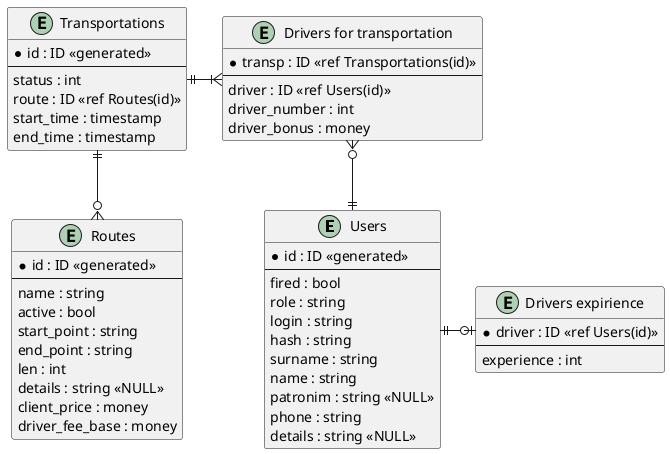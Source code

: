 @startuml

skinparam linetype ortho

entity "Users" as users {
    *id : ID <<generated>>
	--
    fired : bool
    role : string
    login : string
    hash : string
    surname : string
    name : string
    patronim : string <<NULL>>
    phone : string
    details : string <<NULL>>
}

entity "Drivers expirience" as drv_exp {
    *driver : ID <<ref Users(id)>>
    --
    experience : int
}

entity "Routes" as routes {
    *id : ID <<generated>>
    --
    name : string
    active : bool
    start_point : string
    end_point : string
    len : int
    details : string <<NULL>>
    client_price : money
    driver_fee_base : money
}

entity "Transportations" as transps {
    *id : ID <<generated>>
    --
    status : int
    route : ID <<ref Routes(id)>>
    start_time : timestamp
    end_time : timestamp
}

entity "Drivers for transportation" as drv_transp {
    *transp : ID <<ref Transportations(id)>>
    --
    driver : ID <<ref Users(id)>>
    driver_number : int
    driver_bonus : money
}

users ||-right-o| drv_exp
transps ||-right-|{ drv_transp
transps ||-down-o{ routes
drv_transp }o-down-|| users

@enduml
